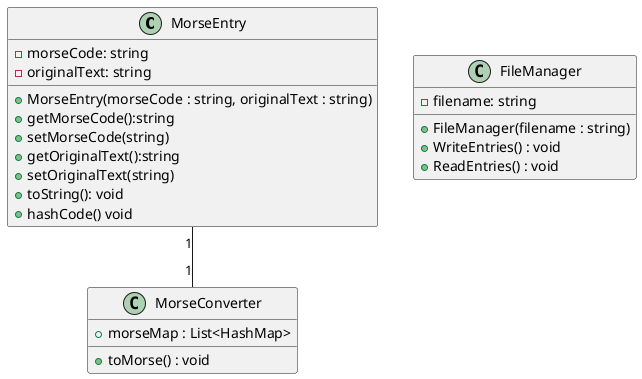 @startuml
class MorseEntry {
 -morseCode: string
 -originalText: string
 +MorseEntry(morseCode : string, originalText : string)
 +getMorseCode():string
 +setMorseCode(string)
 +getOriginalText():string
 +setOriginalText(string)
 +toString(): void
 +hashCode() void
}
class MorseConverter{
+morseMap : List<HashMap>
+toMorse() : void
}
class FileManager{
-filename: string
+FileManager(filename : string)
+WriteEntries() : void
+ReadEntries() : void
}
MorseEntry "1" -- "1" MorseConverter
@enduml
